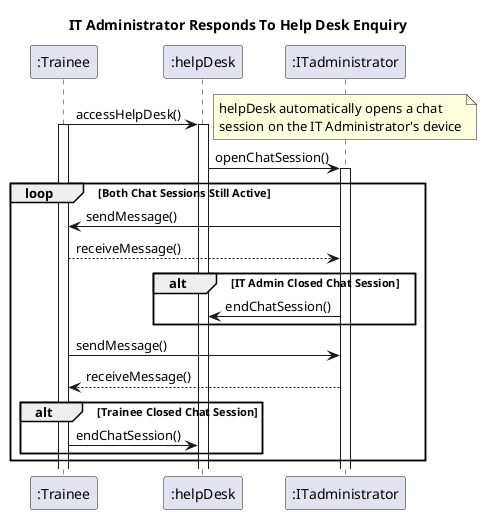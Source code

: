 @startuml
title "IT Administrator Responds To Help Desk Enquiry"
participant ":Trainee" as trainee
participant ":helpDesk" as help
participant ":ITadministrator" as itAdmin

trainee -> help : accessHelpDesk() 
note right: helpDesk automatically opens a chat\nsession on the IT Administrator's device
activate trainee
activate help

help -> itAdmin : openChatSession()
activate itAdmin

loop Both Chat Sessions Still Active
    itAdmin -> trainee : sendMessage()
    trainee --> itAdmin : receiveMessage()
    alt IT Admin Closed Chat Session
        itAdmin -> help : endChatSession()
    end
    
    trainee -> itAdmin : sendMessage()
    itAdmin --> trainee : receiveMessage()
    alt Trainee Closed Chat Session
        trainee -> help : endChatSession()
    end

end

@enduml
